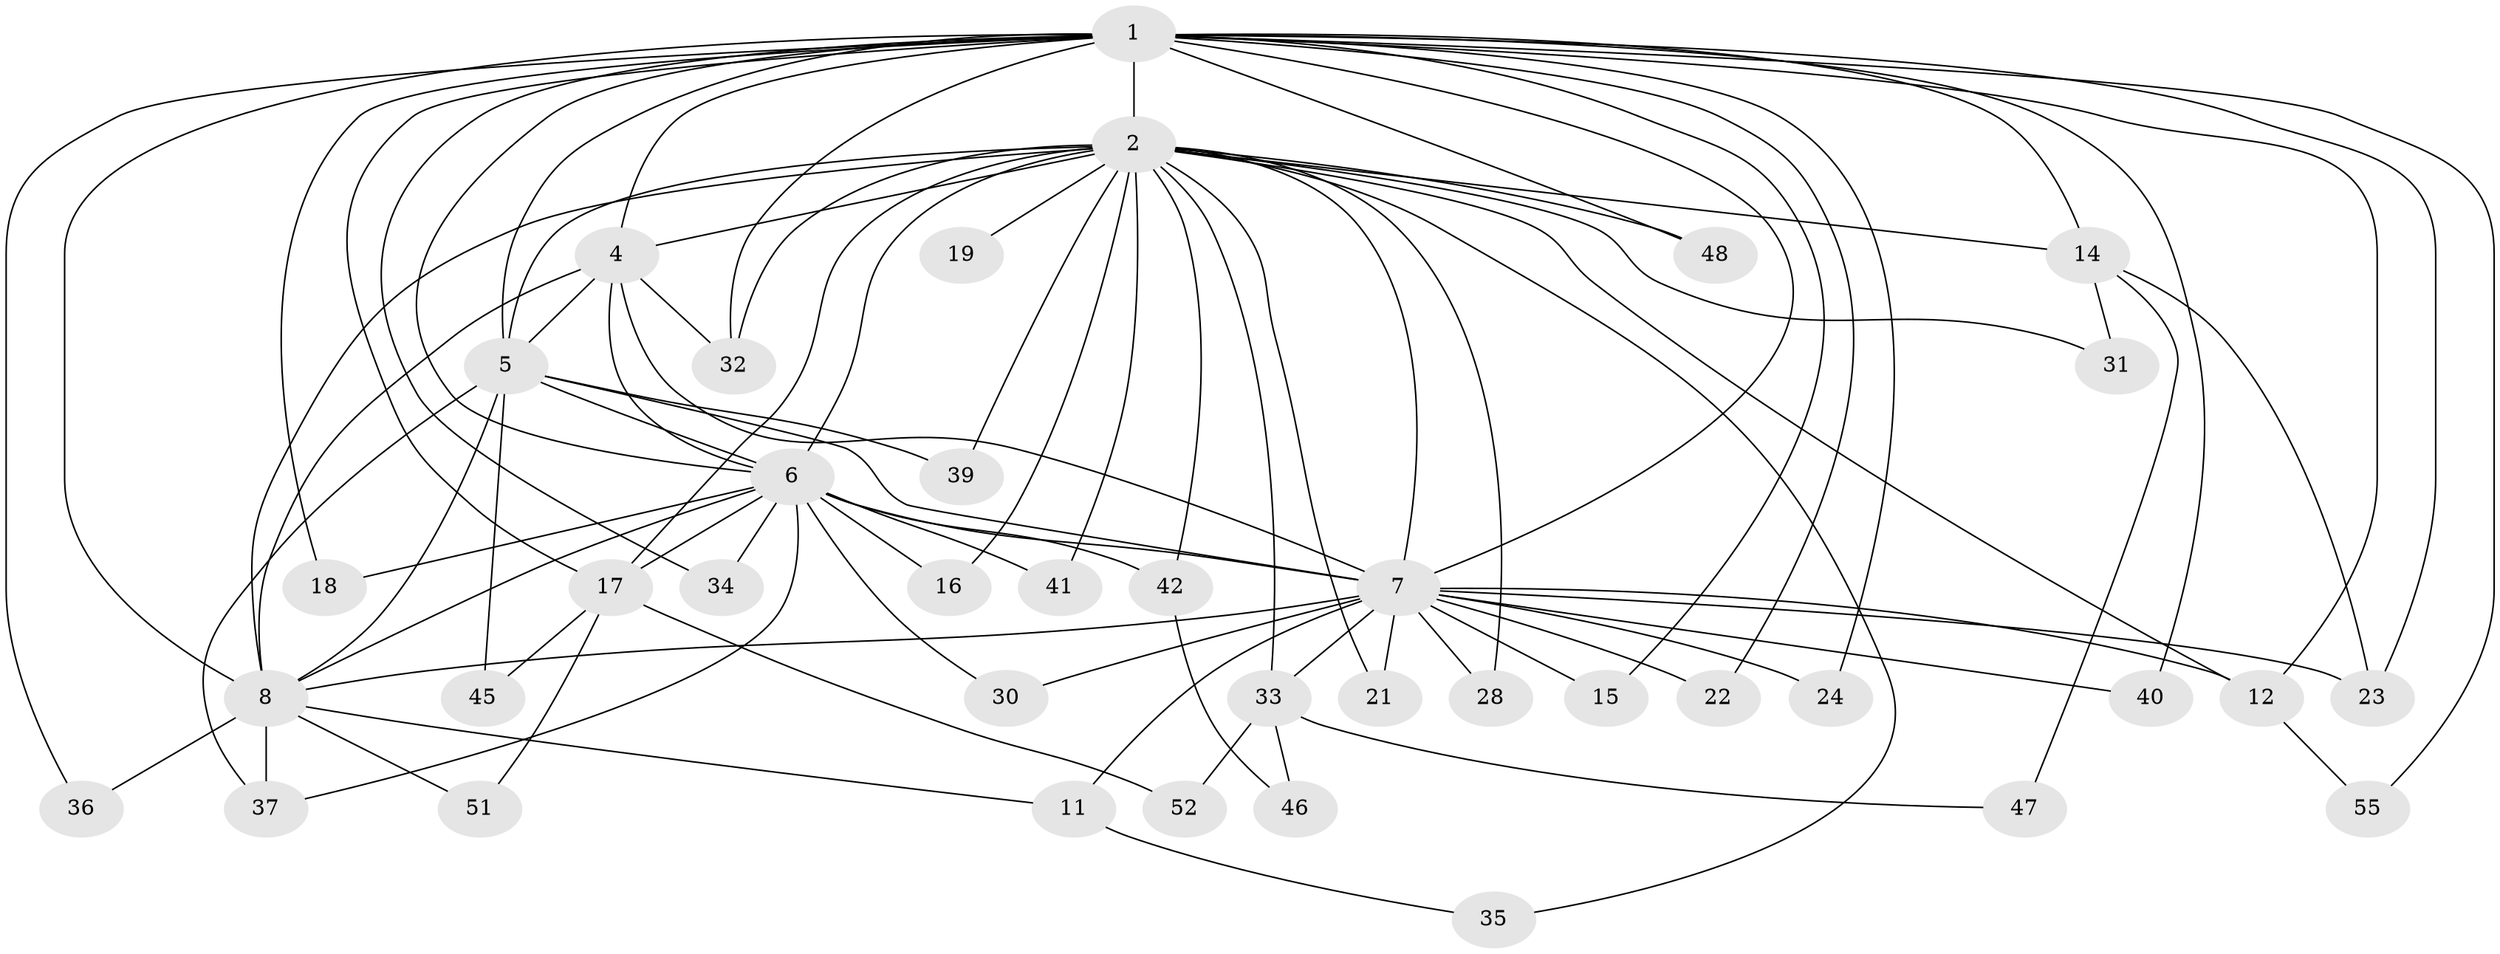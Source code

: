 // original degree distribution, {16: 0.07272727272727272, 17: 0.03636363636363636, 11: 0.01818181818181818, 13: 0.01818181818181818, 14: 0.01818181818181818, 21: 0.01818181818181818, 3: 0.09090909090909091, 4: 0.16363636363636364, 2: 0.5636363636363636}
// Generated by graph-tools (version 1.1) at 2025/41/03/06/25 10:41:33]
// undirected, 39 vertices, 89 edges
graph export_dot {
graph [start="1"]
  node [color=gray90,style=filled];
  1 [super="+3"];
  2 [super="+10"];
  4 [super="+29"];
  5 [super="+49"];
  6 [super="+43"];
  7 [super="+9"];
  8 [super="+53"];
  11 [super="+13"];
  12 [super="+25"];
  14 [super="+26"];
  15;
  16;
  17 [super="+20"];
  18;
  19;
  21;
  22;
  23 [super="+27"];
  24;
  28;
  30;
  31;
  32 [super="+54"];
  33 [super="+38"];
  34;
  35;
  36 [super="+50"];
  37;
  39;
  40;
  41;
  42 [super="+44"];
  45;
  46;
  47;
  48;
  51;
  52;
  55;
  1 -- 2 [weight=4];
  1 -- 4 [weight=2];
  1 -- 5 [weight=2];
  1 -- 6 [weight=2];
  1 -- 7 [weight=4];
  1 -- 8 [weight=2];
  1 -- 17;
  1 -- 22;
  1 -- 23;
  1 -- 32;
  1 -- 36 [weight=2];
  1 -- 40;
  1 -- 48;
  1 -- 12;
  1 -- 14;
  1 -- 15;
  1 -- 18;
  1 -- 24;
  1 -- 34;
  1 -- 55;
  2 -- 4 [weight=2];
  2 -- 5 [weight=3];
  2 -- 6 [weight=2];
  2 -- 7 [weight=4];
  2 -- 8 [weight=2];
  2 -- 19 [weight=2];
  2 -- 28;
  2 -- 31;
  2 -- 33;
  2 -- 35;
  2 -- 42 [weight=2];
  2 -- 12;
  2 -- 14 [weight=2];
  2 -- 16;
  2 -- 21;
  2 -- 32;
  2 -- 39;
  2 -- 41;
  2 -- 48;
  2 -- 17;
  4 -- 5;
  4 -- 6;
  4 -- 7 [weight=3];
  4 -- 8;
  4 -- 32;
  5 -- 6;
  5 -- 7 [weight=2];
  5 -- 8;
  5 -- 37;
  5 -- 39;
  5 -- 45;
  6 -- 7 [weight=2];
  6 -- 8;
  6 -- 16;
  6 -- 17;
  6 -- 18;
  6 -- 30;
  6 -- 34;
  6 -- 41;
  6 -- 42;
  6 -- 37;
  7 -- 8 [weight=2];
  7 -- 21;
  7 -- 24;
  7 -- 30;
  7 -- 33 [weight=2];
  7 -- 40;
  7 -- 11 [weight=2];
  7 -- 12;
  7 -- 15;
  7 -- 22;
  7 -- 23;
  7 -- 28;
  8 -- 11;
  8 -- 37;
  8 -- 51;
  8 -- 36 [weight=2];
  11 -- 35;
  12 -- 55;
  14 -- 31;
  14 -- 47;
  14 -- 23;
  17 -- 51;
  17 -- 52;
  17 -- 45;
  33 -- 52;
  33 -- 47;
  33 -- 46;
  42 -- 46;
}
